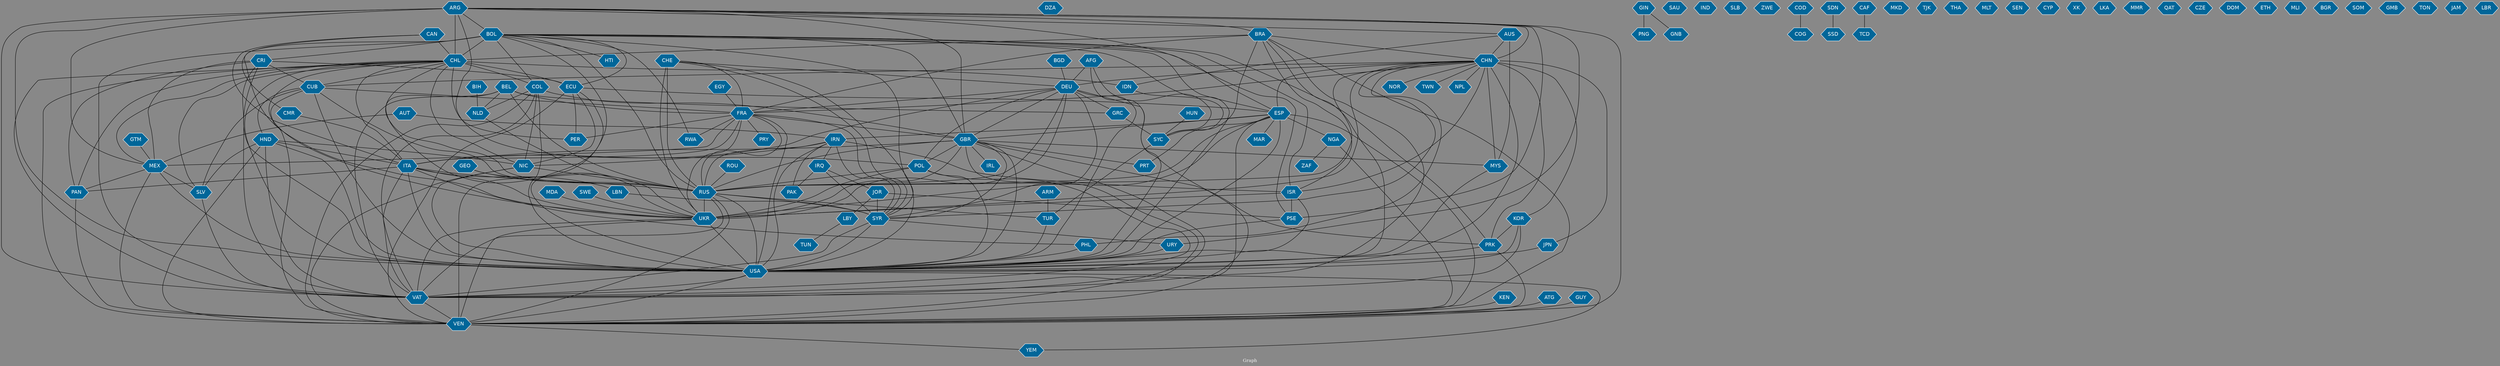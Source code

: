 // Countries together in item graph
graph {
	graph [bgcolor="#888888" fontcolor=white fontsize=12 label="Graph" outputorder=edgesfirst overlap=prism]
	node [color=white fillcolor="#006699" fontcolor=white fontname=Helvetica shape=hexagon style=filled]
	edge [arrowhead=open color=black fontcolor=white fontname=Courier fontsize=12]
		FRA [label=FRA]
		POL [label=POL]
		PRK [label=PRK]
		AUS [label=AUS]
		RUS [label=RUS]
		UKR [label=UKR]
		USA [label=USA]
		GBR [label=GBR]
		CHL [label=CHL]
		CAN [label=CAN]
		PSE [label=PSE]
		KOR [label=KOR]
		MEX [label=MEX]
		VAT [label=VAT]
		MYS [label=MYS]
		JPN [label=JPN]
		DZA [label=DZA]
		BRA [label=BRA]
		CHE [label=CHE]
		PAK [label=PAK]
		CRI [label=CRI]
		VEN [label=VEN]
		BOL [label=BOL]
		ISR [label=ISR]
		SYR [label=SYR]
		YEM [label=YEM]
		AFG [label=AFG]
		ITA [label=ITA]
		PRY [label=PRY]
		LBY [label=LBY]
		GIN [label=GIN]
		NGA [label=NGA]
		SAU [label=SAU]
		RWA [label=RWA]
		CHN [label=CHN]
		ESP [label=ESP]
		IRQ [label=IRQ]
		URY [label=URY]
		EGY [label=EGY]
		CUB [label=CUB]
		PAN [label=PAN]
		IND [label=IND]
		LBN [label=LBN]
		GEO [label=GEO]
		DEU [label=DEU]
		ARG [label=ARG]
		IRN [label=IRN]
		SLB [label=SLB]
		BEL [label=BEL]
		COL [label=COL]
		TUR [label=TUR]
		ZWE [label=ZWE]
		ECU [label=ECU]
		PER [label=PER]
		MAR [label=MAR]
		NLD [label=NLD]
		SLV [label=SLV]
		NIC [label=NIC]
		PHL [label=PHL]
		GTM [label=GTM]
		ZAF [label=ZAF]
		KEN [label=KEN]
		HND [label=HND]
		HUN [label=HUN]
		HTI [label=HTI]
		PRT [label=PRT]
		COD [label=COD]
		COG [label=COG]
		SSD [label=SSD]
		SDN [label=SDN]
		NOR [label=NOR]
		IRL [label=IRL]
		ARM [label=ARM]
		BGD [label=BGD]
		CAF [label=CAF]
		IDN [label=IDN]
		GRC [label=GRC]
		ROU [label=ROU]
		MKD [label=MKD]
		TJK [label=TJK]
		JOR [label=JOR]
		THA [label=THA]
		AUT [label=AUT]
		ATG [label=ATG]
		MLT [label=MLT]
		SEN [label=SEN]
		MDA [label=MDA]
		PNG [label=PNG]
		SYC [label=SYC]
		GUY [label=GUY]
		CYP [label=CYP]
		XK [label=XK]
		LKA [label=LKA]
		MMR [label=MMR]
		GNB [label=GNB]
		TUN [label=TUN]
		TCD [label=TCD]
		TWN [label=TWN]
		QAT [label=QAT]
		BIH [label=BIH]
		CZE [label=CZE]
		NPL [label=NPL]
		DOM [label=DOM]
		ETH [label=ETH]
		MLI [label=MLI]
		BGR [label=BGR]
		SOM [label=SOM]
		SWE [label=SWE]
		GMB [label=GMB]
		TON [label=TON]
		JAM [label=JAM]
		CMR [label=CMR]
		LBR [label=LBR]
			CHL -- ITA [weight=2]
			ESP -- UKR [weight=1]
			FRA -- PRY [weight=1]
			COL -- VAT [weight=2]
			IRN -- RUS [weight=1]
			SYR -- VAT [weight=2]
			AUT -- MEX [weight=1]
			NGA -- VEN [weight=1]
			USA -- VAT [weight=1]
			CHE -- RUS [weight=23]
			CHN -- NPL [weight=1]
			DEU -- POL [weight=2]
			ITA -- PHL [weight=1]
			MEX -- VEN [weight=1]
			BRA -- VAT [weight=2]
			CHL -- COL [weight=2]
			DEU -- FRA [weight=4]
			ARG -- USA [weight=1]
			NIC -- RUS [weight=2]
			BGD -- DEU [weight=1]
			RUS -- TUR [weight=2]
			HND -- NIC [weight=1]
			IRQ -- PAK [weight=1]
			CHN -- UKR [weight=1]
			LBY -- TUN [weight=1]
			MYS -- USA [weight=9]
			ARM -- TUR [weight=4]
			IRN -- NIC [weight=1]
			CUB -- USA [weight=5]
			JOR -- SYR [weight=4]
			PRK -- VEN [weight=1]
			DEU -- GBR [weight=5]
			CHL -- NIC [weight=2]
			ARG -- ESP [weight=2]
			AFG -- USA [weight=7]
			BRA -- USA [weight=2]
			CHL -- CUB [weight=1]
			GUY -- VEN [weight=1]
			ARG -- VAT [weight=10]
			ESP -- IRN [weight=2]
			KOR -- VAT [weight=1]
			USA -- YEM [weight=1]
			CHE -- USA [weight=5]
			CHN -- DEU [weight=1]
			NIC -- USA [weight=2]
			BEL -- GRC [weight=1]
			BOL -- ESP [weight=1]
			BEL -- FRA [weight=1]
			CHN -- PRK [weight=2]
			BOL -- ECU [weight=1]
			NIC -- VEN [weight=3]
			SDN -- SSD [weight=19]
			ESP -- PRT [weight=1]
			ISR -- UKR [weight=2]
			KEN -- VEN [weight=6]
			ITA -- UKR [weight=2]
			AUT -- IRN [weight=1]
			BRA -- ISR [weight=1]
			TUR -- USA [weight=1]
			CHN -- ESP [weight=1]
			GBR -- VAT [weight=2]
			PRK -- USA [weight=21]
			AFG -- SYC [weight=1]
			DEU -- SYR [weight=1]
			ARG -- CHN [weight=1]
			ECU -- USA [weight=4]
			EGY -- FRA [weight=1]
			POL -- VAT [weight=1]
			ARG -- VEN [weight=2]
			AFG -- DEU [weight=1]
			CUB -- RUS [weight=3]
			ARG -- URY [weight=1]
			CHL -- PER [weight=5]
			KOR -- PRK [weight=21]
			DEU -- RUS [weight=23]
			JPN -- USA [weight=3]
			BOL -- GBR [weight=2]
			NGA -- ZAF [weight=1]
			KOR -- USA [weight=8]
			CHN -- USA [weight=13]
			BOL -- COL [weight=6]
			ESP -- NGA [weight=1]
			VEN -- YEM [weight=1]
			ARG -- AUS [weight=1]
			SLV -- VAT [weight=1]
			RUS -- SYR [weight=2]
			GBR -- VEN [weight=2]
			MEX -- PAN [weight=1]
			SYR -- URY [weight=3]
			DEU -- ITA [weight=6]
			CHN -- TWN [weight=1]
			ARG -- PSE [weight=1]
			COL -- VEN [weight=2]
			CHN -- RUS [weight=2]
			ARG -- POL [weight=1]
			ECU -- NIC [weight=2]
			URY -- USA [weight=2]
			CAN -- ITA [weight=1]
			NLD -- RUS [weight=1]
			CRI -- ECU [weight=1]
			GBR -- IRL [weight=6]
			CHN -- JPN [weight=1]
			CHE -- DEU [weight=1]
			LBN -- SYR [weight=13]
			UKR -- USA [weight=57]
			PSE -- USA [weight=4]
			IRQ -- SYR [weight=2]
			CHL -- IDN [weight=2]
			CHN -- FRA [weight=1]
			ISR -- USA [weight=1]
			DEU -- GRC [weight=7]
			HND -- VAT [weight=2]
			ECU -- ESP [weight=3]
			FRA -- MEX [weight=2]
			GBR -- RUS [weight=7]
			BOL -- SYR [weight=1]
			IRN -- SYR [weight=2]
			BOL -- VAT [weight=10]
			GBR -- PRK [weight=3]
			AUS -- IDN [weight=1]
			ESP -- VAT [weight=5]
			POL -- USA [weight=5]
			CHN -- ISR [weight=1]
			CUB -- HND [weight=2]
			CHN -- CUB [weight=3]
			CHE -- SYR [weight=2]
			CHL -- MEX [weight=2]
			HUN -- SYC [weight=2]
			GBR -- SYR [weight=1]
			SYC -- TUR [weight=1]
			ATG -- VEN [weight=1]
			FRA -- USA [weight=4]
			GIN -- PNG [weight=5]
			ISR -- PSE [weight=56]
			HND -- USA [weight=1]
			BOL -- RWA [weight=1]
			PHL -- USA [weight=7]
			ECU -- PER [weight=1]
			FRA -- GBR [weight=4]
			BEL -- VAT [weight=1]
			FRA -- ITA [weight=6]
			IRN -- IRQ [weight=1]
			ITA -- PAN [weight=1]
			CAF -- TCD [weight=1]
			GBR -- ITA [weight=4]
			BRA -- CHL [weight=3]
			UKR -- VEN [weight=1]
			BOL -- VEN [weight=7]
			ESP -- VEN [weight=7]
			CHL -- VEN [weight=2]
			ARG -- BOL [weight=2]
			BOL -- ISR [weight=1]
			ARG -- CHL [weight=13]
			BOL -- HTI [weight=1]
			FRA -- SYR [weight=13]
			CRI -- MEX [weight=1]
			BOL -- UKR [weight=6]
			GIN -- GNB [weight=1]
			CHL -- VAT [weight=2]
			IRQ -- JOR [weight=1]
			MEX -- SLV [weight=1]
			CHN -- PHL [weight=3]
			CHN -- SYR [weight=1]
			BIH -- NLD [weight=1]
			RUS -- UKR [weight=344]
			ITA -- USA [weight=2]
			BOL -- CHL [weight=24]
			CRI -- USA [weight=1]
			FRA -- RUS [weight=5]
			IRN -- USA [weight=11]
			GEO -- UKR [weight=3]
			GBR -- POL [weight=2]
			ESP -- GBR [weight=2]
			BOL -- RUS [weight=1]
			BRA -- SYC [weight=1]
			POL -- RUS [weight=2]
			CHL -- UKR [weight=1]
			GBR -- PRT [weight=1]
			ESP -- USA [weight=1]
			BRA -- CHN [weight=1]
			CHL -- RUS [weight=3]
			VAT -- VEN [weight=15]
			CHN -- KOR [weight=1]
			COD -- COG [weight=3]
			HND -- ITA [weight=1]
			GBR -- USA [weight=4]
			BEL -- UKR [weight=1]
			JOR -- PSE [weight=1]
			CMR -- ITA [weight=1]
			GEO -- RUS [weight=3]
			PAN -- VEN [weight=1]
			CUB -- VEN [weight=6]
			MEX -- USA [weight=10]
			SYR -- USA [weight=3]
			DEU -- UKR [weight=17]
			DEU -- VEN [weight=1]
			RUS -- VEN [weight=1]
			BRA -- FRA [weight=1]
			CUB -- FRA [weight=8]
			ITA -- LBN [weight=6]
			HND -- VEN [weight=2]
			CHL -- USA [weight=1]
			FRA -- RWA [weight=9]
			ESP -- RUS [weight=1]
			ITA -- RUS [weight=4]
			ARG -- BRA [weight=1]
			FRA -- PER [weight=1]
			HND -- SLV [weight=1]
			GTM -- MEX [weight=1]
			SWE -- UKR [weight=1]
			ECU -- VEN [weight=2]
			COL -- NLD [weight=1]
			ARG -- GBR [weight=1]
			CHL -- ECU [weight=8]
			IDN -- SYC [weight=1]
			CHL -- PAN [weight=2]
			CRI -- VAT [weight=2]
			CHL -- SLV [weight=1]
			BOL -- CRI [weight=1]
			BOL -- USA [weight=2]
			GBR -- UKR [weight=6]
			RUS -- VAT [weight=1]
			CRI -- PAN [weight=1]
			CRI -- CUB [weight=3]
			JOR -- LBY [weight=2]
			ITA -- VAT [weight=6]
			ARG -- MEX [weight=1]
			RUS -- USA [weight=68]
			CHE -- UKR [weight=25]
			DEU -- USA [weight=4]
			BEL -- RUS [weight=3]
			USA -- VEN [weight=9]
			UKR -- VAT [weight=7]
			ROU -- RUS [weight=1]
			BOL -- PSE [weight=2]
			BRA -- VEN [weight=1]
			MDA -- UKR [weight=1]
			COL -- USA [weight=1]
			ESP -- MAR [weight=1]
			POL -- UKR [weight=5]
			CHN -- MYS [weight=7]
			GRC -- SYC [weight=1]
			CHN -- NOR [weight=3]
			IRN -- PAK [weight=1]
			COL -- GBR [weight=1]
			AUS -- CHN [weight=2]
			IRN -- ISR [weight=1]
			BEL -- NLD [weight=1]
			GBR -- MYS [weight=1]
			FRA -- UKR [weight=6]
			CUB -- SLV [weight=1]
			COL -- NIC [weight=1]
			CAN -- CMR [weight=1]
			CAN -- CHL [weight=3]
			CHE -- FRA [weight=1]
			BOL -- PRK [weight=1]
			AUS -- MYS [weight=17]
}